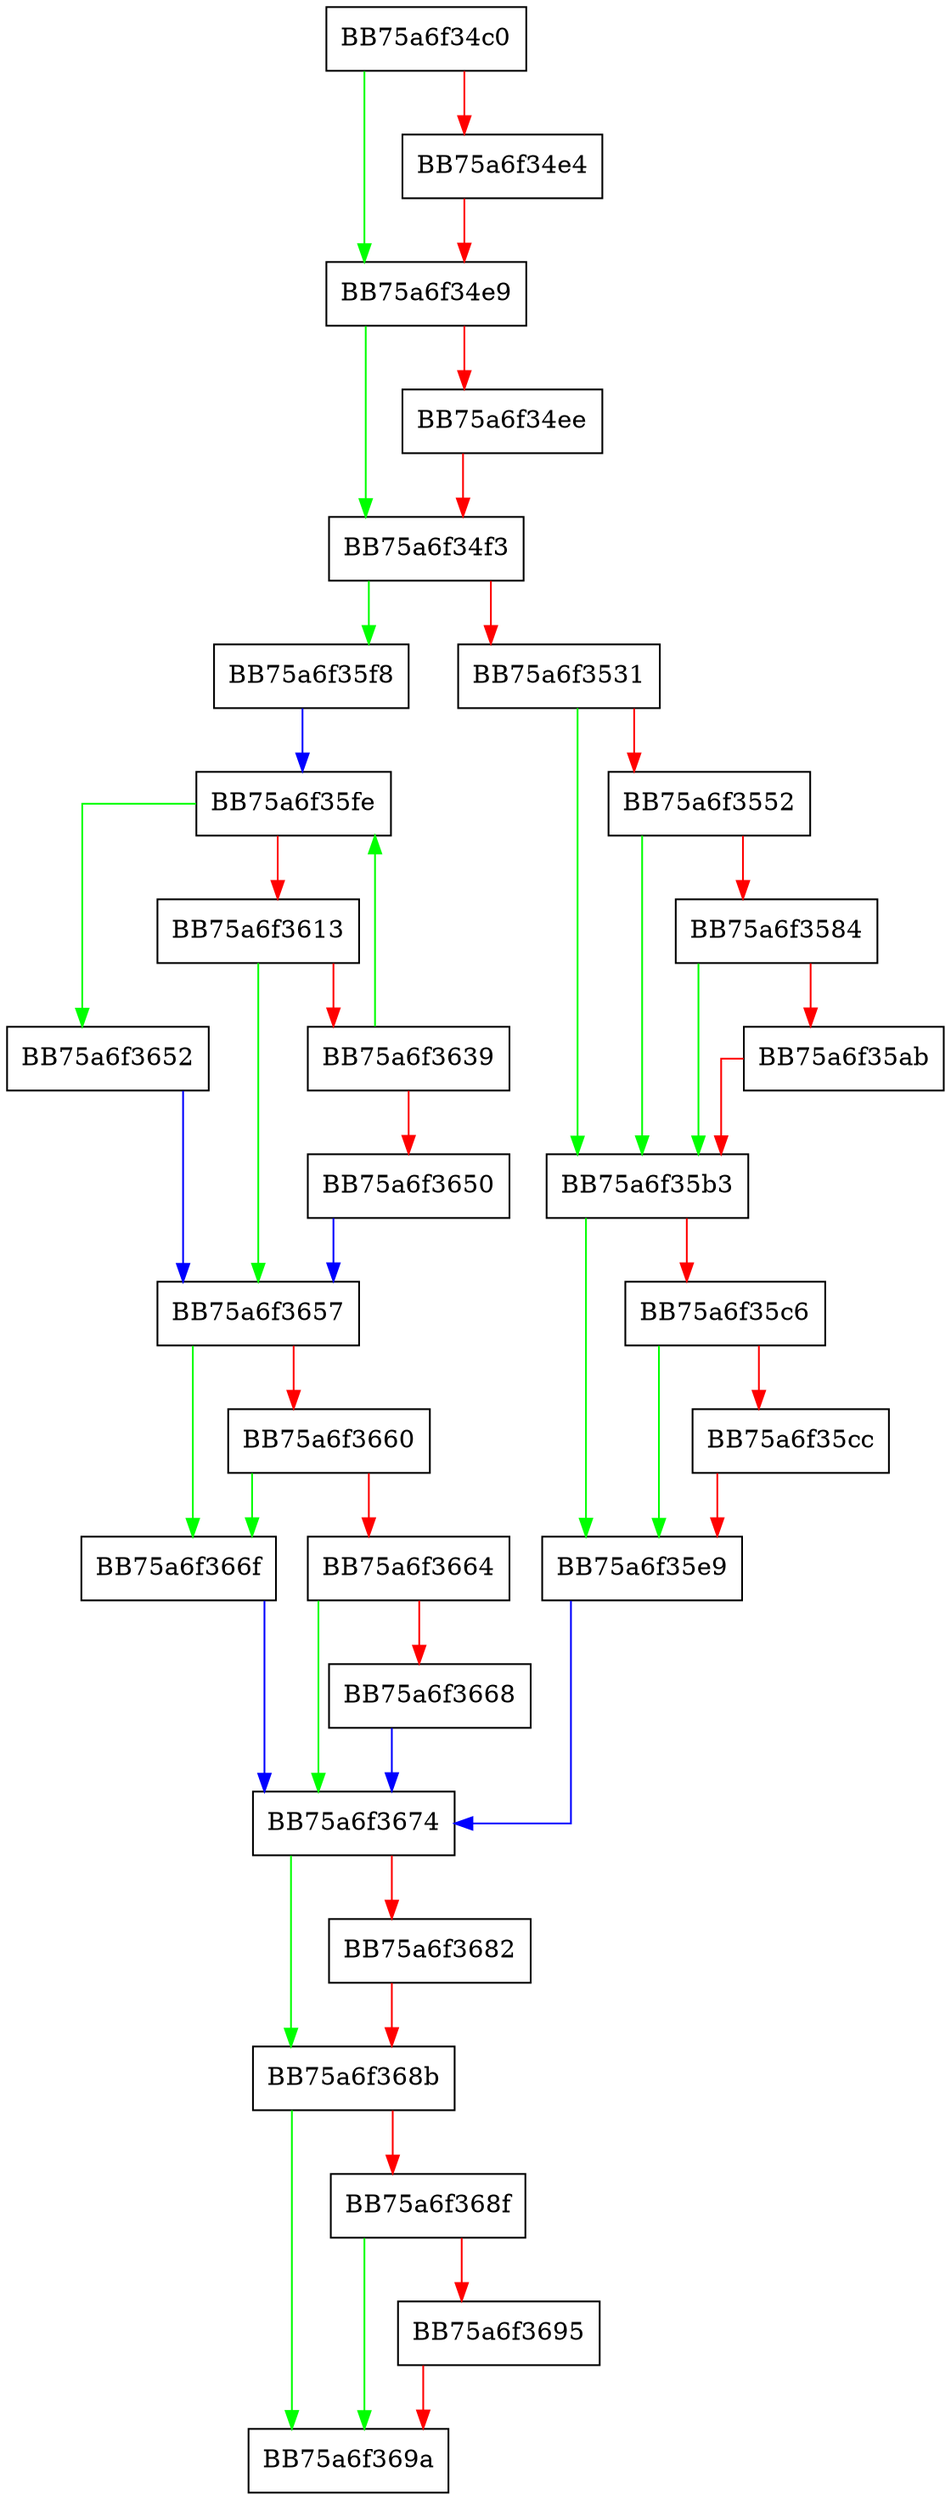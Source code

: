 digraph GetDirectoryStreamsInfo {
  node [shape="box"];
  graph [splines=ortho];
  BB75a6f34c0 -> BB75a6f34e9 [color="green"];
  BB75a6f34c0 -> BB75a6f34e4 [color="red"];
  BB75a6f34e4 -> BB75a6f34e9 [color="red"];
  BB75a6f34e9 -> BB75a6f34f3 [color="green"];
  BB75a6f34e9 -> BB75a6f34ee [color="red"];
  BB75a6f34ee -> BB75a6f34f3 [color="red"];
  BB75a6f34f3 -> BB75a6f35f8 [color="green"];
  BB75a6f34f3 -> BB75a6f3531 [color="red"];
  BB75a6f3531 -> BB75a6f35b3 [color="green"];
  BB75a6f3531 -> BB75a6f3552 [color="red"];
  BB75a6f3552 -> BB75a6f35b3 [color="green"];
  BB75a6f3552 -> BB75a6f3584 [color="red"];
  BB75a6f3584 -> BB75a6f35b3 [color="green"];
  BB75a6f3584 -> BB75a6f35ab [color="red"];
  BB75a6f35ab -> BB75a6f35b3 [color="red"];
  BB75a6f35b3 -> BB75a6f35e9 [color="green"];
  BB75a6f35b3 -> BB75a6f35c6 [color="red"];
  BB75a6f35c6 -> BB75a6f35e9 [color="green"];
  BB75a6f35c6 -> BB75a6f35cc [color="red"];
  BB75a6f35cc -> BB75a6f35e9 [color="red"];
  BB75a6f35e9 -> BB75a6f3674 [color="blue"];
  BB75a6f35f8 -> BB75a6f35fe [color="blue"];
  BB75a6f35fe -> BB75a6f3652 [color="green"];
  BB75a6f35fe -> BB75a6f3613 [color="red"];
  BB75a6f3613 -> BB75a6f3657 [color="green"];
  BB75a6f3613 -> BB75a6f3639 [color="red"];
  BB75a6f3639 -> BB75a6f35fe [color="green"];
  BB75a6f3639 -> BB75a6f3650 [color="red"];
  BB75a6f3650 -> BB75a6f3657 [color="blue"];
  BB75a6f3652 -> BB75a6f3657 [color="blue"];
  BB75a6f3657 -> BB75a6f366f [color="green"];
  BB75a6f3657 -> BB75a6f3660 [color="red"];
  BB75a6f3660 -> BB75a6f366f [color="green"];
  BB75a6f3660 -> BB75a6f3664 [color="red"];
  BB75a6f3664 -> BB75a6f3674 [color="green"];
  BB75a6f3664 -> BB75a6f3668 [color="red"];
  BB75a6f3668 -> BB75a6f3674 [color="blue"];
  BB75a6f366f -> BB75a6f3674 [color="blue"];
  BB75a6f3674 -> BB75a6f368b [color="green"];
  BB75a6f3674 -> BB75a6f3682 [color="red"];
  BB75a6f3682 -> BB75a6f368b [color="red"];
  BB75a6f368b -> BB75a6f369a [color="green"];
  BB75a6f368b -> BB75a6f368f [color="red"];
  BB75a6f368f -> BB75a6f369a [color="green"];
  BB75a6f368f -> BB75a6f3695 [color="red"];
  BB75a6f3695 -> BB75a6f369a [color="red"];
}